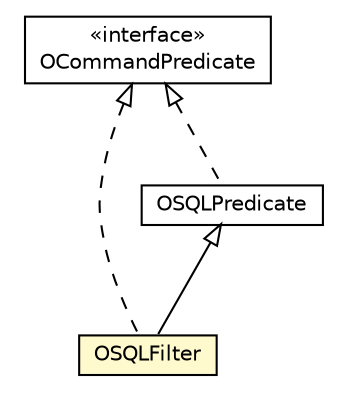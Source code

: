 #!/usr/local/bin/dot
#
# Class diagram 
# Generated by UMLGraph version R5_6-24-gf6e263 (http://www.umlgraph.org/)
#

digraph G {
	edge [fontname="Helvetica",fontsize=10,labelfontname="Helvetica",labelfontsize=10];
	node [fontname="Helvetica",fontsize=10,shape=plaintext];
	nodesep=0.25;
	ranksep=0.5;
	// com.orientechnologies.orient.core.command.OCommandPredicate
	c3270245 [label=<<table title="com.orientechnologies.orient.core.command.OCommandPredicate" border="0" cellborder="1" cellspacing="0" cellpadding="2" port="p" href="../../command/OCommandPredicate.html">
		<tr><td><table border="0" cellspacing="0" cellpadding="1">
<tr><td align="center" balign="center"> &#171;interface&#187; </td></tr>
<tr><td align="center" balign="center"> OCommandPredicate </td></tr>
		</table></td></tr>
		</table>>, URL="../../command/OCommandPredicate.html", fontname="Helvetica", fontcolor="black", fontsize=10.0];
	// com.orientechnologies.orient.core.sql.filter.OSQLFilter
	c3270380 [label=<<table title="com.orientechnologies.orient.core.sql.filter.OSQLFilter" border="0" cellborder="1" cellspacing="0" cellpadding="2" port="p" bgcolor="lemonChiffon" href="./OSQLFilter.html">
		<tr><td><table border="0" cellspacing="0" cellpadding="1">
<tr><td align="center" balign="center"> OSQLFilter </td></tr>
		</table></td></tr>
		</table>>, URL="./OSQLFilter.html", fontname="Helvetica", fontcolor="black", fontsize=10.0];
	// com.orientechnologies.orient.core.sql.filter.OSQLPredicate
	c3270383 [label=<<table title="com.orientechnologies.orient.core.sql.filter.OSQLPredicate" border="0" cellborder="1" cellspacing="0" cellpadding="2" port="p" href="./OSQLPredicate.html">
		<tr><td><table border="0" cellspacing="0" cellpadding="1">
<tr><td align="center" balign="center"> OSQLPredicate </td></tr>
		</table></td></tr>
		</table>>, URL="./OSQLPredicate.html", fontname="Helvetica", fontcolor="black", fontsize=10.0];
	//com.orientechnologies.orient.core.sql.filter.OSQLFilter extends com.orientechnologies.orient.core.sql.filter.OSQLPredicate
	c3270383:p -> c3270380:p [dir=back,arrowtail=empty];
	//com.orientechnologies.orient.core.sql.filter.OSQLFilter implements com.orientechnologies.orient.core.command.OCommandPredicate
	c3270245:p -> c3270380:p [dir=back,arrowtail=empty,style=dashed];
	//com.orientechnologies.orient.core.sql.filter.OSQLPredicate implements com.orientechnologies.orient.core.command.OCommandPredicate
	c3270245:p -> c3270383:p [dir=back,arrowtail=empty,style=dashed];
}


